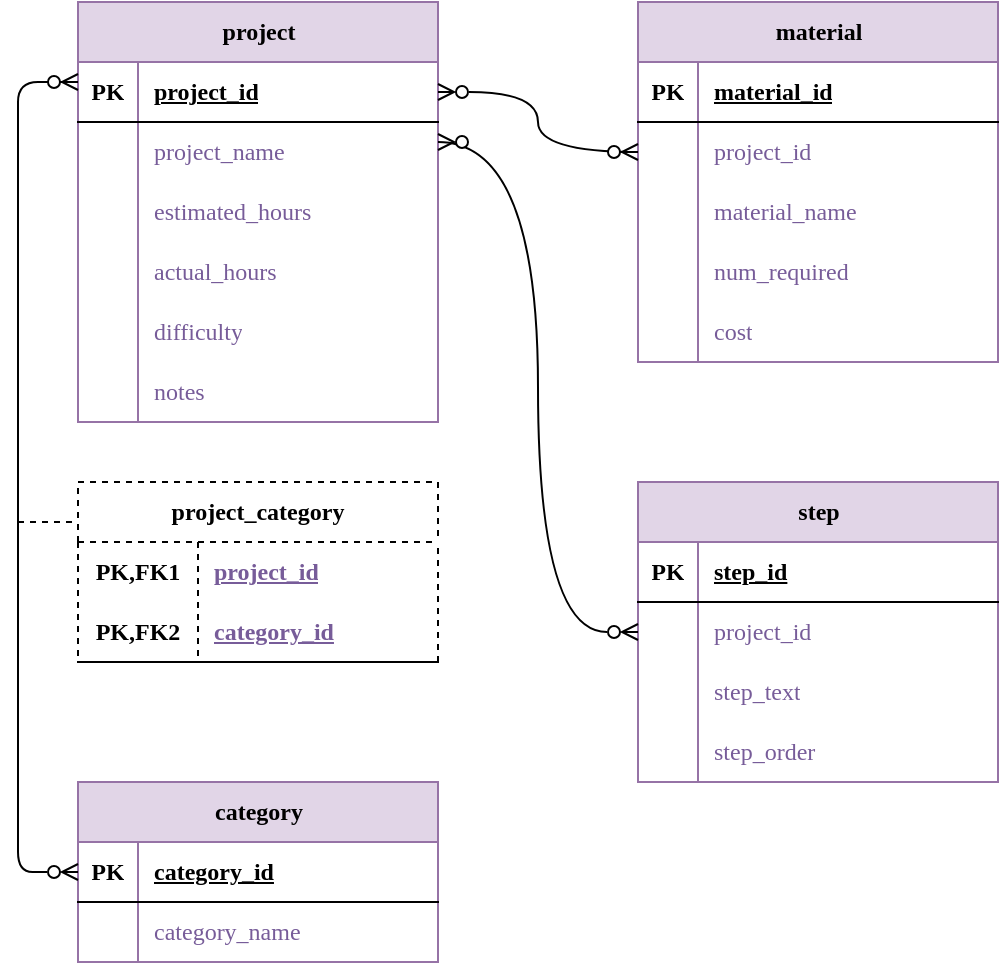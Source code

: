 <mxfile version="21.2.1" type="device">
  <diagram name="Page-1" id="pzcDLendop_btWF9SKgL">
    <mxGraphModel dx="1050" dy="621" grid="1" gridSize="10" guides="1" tooltips="1" connect="1" arrows="1" fold="1" page="1" pageScale="1" pageWidth="827" pageHeight="1169" math="0" shadow="0">
      <root>
        <mxCell id="0" />
        <mxCell id="1" parent="0" />
        <mxCell id="HXFpmA459Xm4m_ooiVOO-1" value="project" style="shape=table;startSize=30;container=1;collapsible=1;childLayout=tableLayout;fixedRows=1;rowLines=0;fontStyle=1;align=center;resizeLast=1;html=1;fillColor=#e1d5e7;strokeColor=#9673a6;fontFamily=Georgia;" vertex="1" parent="1">
          <mxGeometry x="80" y="80" width="180" height="210" as="geometry" />
        </mxCell>
        <mxCell id="HXFpmA459Xm4m_ooiVOO-2" value="" style="shape=tableRow;horizontal=0;startSize=0;swimlaneHead=0;swimlaneBody=0;fillColor=none;collapsible=0;dropTarget=0;points=[[0,0.5],[1,0.5]];portConstraint=eastwest;top=0;left=0;right=0;bottom=1;fontFamily=Georgia;" vertex="1" parent="HXFpmA459Xm4m_ooiVOO-1">
          <mxGeometry y="30" width="180" height="30" as="geometry" />
        </mxCell>
        <mxCell id="HXFpmA459Xm4m_ooiVOO-3" value="PK" style="shape=partialRectangle;connectable=0;fillColor=none;top=0;left=0;bottom=0;right=0;fontStyle=1;overflow=hidden;whiteSpace=wrap;html=1;fontFamily=Georgia;" vertex="1" parent="HXFpmA459Xm4m_ooiVOO-2">
          <mxGeometry width="30" height="30" as="geometry">
            <mxRectangle width="30" height="30" as="alternateBounds" />
          </mxGeometry>
        </mxCell>
        <mxCell id="HXFpmA459Xm4m_ooiVOO-4" value="project_id" style="shape=partialRectangle;connectable=0;fillColor=none;top=0;left=0;bottom=0;right=0;align=left;spacingLeft=6;fontStyle=5;overflow=hidden;whiteSpace=wrap;html=1;fontFamily=Georgia;" vertex="1" parent="HXFpmA459Xm4m_ooiVOO-2">
          <mxGeometry x="30" width="150" height="30" as="geometry">
            <mxRectangle width="150" height="30" as="alternateBounds" />
          </mxGeometry>
        </mxCell>
        <mxCell id="HXFpmA459Xm4m_ooiVOO-5" value="" style="shape=tableRow;horizontal=0;startSize=0;swimlaneHead=0;swimlaneBody=0;fillColor=none;collapsible=0;dropTarget=0;points=[[0,0.5],[1,0.5]];portConstraint=eastwest;top=0;left=0;right=0;bottom=0;fontFamily=Georgia;" vertex="1" parent="HXFpmA459Xm4m_ooiVOO-1">
          <mxGeometry y="60" width="180" height="30" as="geometry" />
        </mxCell>
        <mxCell id="HXFpmA459Xm4m_ooiVOO-6" value="" style="shape=partialRectangle;connectable=0;fillColor=none;top=0;left=0;bottom=0;right=0;editable=1;overflow=hidden;whiteSpace=wrap;html=1;fontFamily=Georgia;" vertex="1" parent="HXFpmA459Xm4m_ooiVOO-5">
          <mxGeometry width="30" height="30" as="geometry">
            <mxRectangle width="30" height="30" as="alternateBounds" />
          </mxGeometry>
        </mxCell>
        <mxCell id="HXFpmA459Xm4m_ooiVOO-7" value="project_name" style="shape=partialRectangle;connectable=0;fillColor=none;top=0;left=0;bottom=0;right=0;align=left;spacingLeft=6;overflow=hidden;whiteSpace=wrap;html=1;fontFamily=Georgia;fontColor=#775C99;" vertex="1" parent="HXFpmA459Xm4m_ooiVOO-5">
          <mxGeometry x="30" width="150" height="30" as="geometry">
            <mxRectangle width="150" height="30" as="alternateBounds" />
          </mxGeometry>
        </mxCell>
        <mxCell id="HXFpmA459Xm4m_ooiVOO-8" value="" style="shape=tableRow;horizontal=0;startSize=0;swimlaneHead=0;swimlaneBody=0;fillColor=none;collapsible=0;dropTarget=0;points=[[0,0.5],[1,0.5]];portConstraint=eastwest;top=0;left=0;right=0;bottom=0;fontFamily=Georgia;" vertex="1" parent="HXFpmA459Xm4m_ooiVOO-1">
          <mxGeometry y="90" width="180" height="30" as="geometry" />
        </mxCell>
        <mxCell id="HXFpmA459Xm4m_ooiVOO-9" value="" style="shape=partialRectangle;connectable=0;fillColor=none;top=0;left=0;bottom=0;right=0;editable=1;overflow=hidden;whiteSpace=wrap;html=1;fontFamily=Georgia;" vertex="1" parent="HXFpmA459Xm4m_ooiVOO-8">
          <mxGeometry width="30" height="30" as="geometry">
            <mxRectangle width="30" height="30" as="alternateBounds" />
          </mxGeometry>
        </mxCell>
        <mxCell id="HXFpmA459Xm4m_ooiVOO-10" value="estimated_hours" style="shape=partialRectangle;connectable=0;fillColor=none;top=0;left=0;bottom=0;right=0;align=left;spacingLeft=6;overflow=hidden;whiteSpace=wrap;html=1;fontFamily=Georgia;fontColor=#775C99;" vertex="1" parent="HXFpmA459Xm4m_ooiVOO-8">
          <mxGeometry x="30" width="150" height="30" as="geometry">
            <mxRectangle width="150" height="30" as="alternateBounds" />
          </mxGeometry>
        </mxCell>
        <mxCell id="HXFpmA459Xm4m_ooiVOO-11" value="" style="shape=tableRow;horizontal=0;startSize=0;swimlaneHead=0;swimlaneBody=0;fillColor=none;collapsible=0;dropTarget=0;points=[[0,0.5],[1,0.5]];portConstraint=eastwest;top=0;left=0;right=0;bottom=0;fontFamily=Georgia;" vertex="1" parent="HXFpmA459Xm4m_ooiVOO-1">
          <mxGeometry y="120" width="180" height="30" as="geometry" />
        </mxCell>
        <mxCell id="HXFpmA459Xm4m_ooiVOO-12" value="" style="shape=partialRectangle;connectable=0;fillColor=none;top=0;left=0;bottom=0;right=0;editable=1;overflow=hidden;whiteSpace=wrap;html=1;fontFamily=Georgia;" vertex="1" parent="HXFpmA459Xm4m_ooiVOO-11">
          <mxGeometry width="30" height="30" as="geometry">
            <mxRectangle width="30" height="30" as="alternateBounds" />
          </mxGeometry>
        </mxCell>
        <mxCell id="HXFpmA459Xm4m_ooiVOO-13" value="actual_hours" style="shape=partialRectangle;connectable=0;fillColor=none;top=0;left=0;bottom=0;right=0;align=left;spacingLeft=6;overflow=hidden;whiteSpace=wrap;html=1;fontFamily=Georgia;fontColor=#775C99;" vertex="1" parent="HXFpmA459Xm4m_ooiVOO-11">
          <mxGeometry x="30" width="150" height="30" as="geometry">
            <mxRectangle width="150" height="30" as="alternateBounds" />
          </mxGeometry>
        </mxCell>
        <mxCell id="HXFpmA459Xm4m_ooiVOO-20" style="shape=tableRow;horizontal=0;startSize=0;swimlaneHead=0;swimlaneBody=0;fillColor=none;collapsible=0;dropTarget=0;points=[[0,0.5],[1,0.5]];portConstraint=eastwest;top=0;left=0;right=0;bottom=0;fontFamily=Georgia;" vertex="1" parent="HXFpmA459Xm4m_ooiVOO-1">
          <mxGeometry y="150" width="180" height="30" as="geometry" />
        </mxCell>
        <mxCell id="HXFpmA459Xm4m_ooiVOO-21" style="shape=partialRectangle;connectable=0;fillColor=none;top=0;left=0;bottom=0;right=0;editable=1;overflow=hidden;whiteSpace=wrap;html=1;fontFamily=Georgia;" vertex="1" parent="HXFpmA459Xm4m_ooiVOO-20">
          <mxGeometry width="30" height="30" as="geometry">
            <mxRectangle width="30" height="30" as="alternateBounds" />
          </mxGeometry>
        </mxCell>
        <mxCell id="HXFpmA459Xm4m_ooiVOO-22" value="difficulty" style="shape=partialRectangle;connectable=0;fillColor=none;top=0;left=0;bottom=0;right=0;align=left;spacingLeft=6;overflow=hidden;whiteSpace=wrap;html=1;fontFamily=Georgia;fontColor=#775C99;" vertex="1" parent="HXFpmA459Xm4m_ooiVOO-20">
          <mxGeometry x="30" width="150" height="30" as="geometry">
            <mxRectangle width="150" height="30" as="alternateBounds" />
          </mxGeometry>
        </mxCell>
        <mxCell id="HXFpmA459Xm4m_ooiVOO-17" style="shape=tableRow;horizontal=0;startSize=0;swimlaneHead=0;swimlaneBody=0;fillColor=none;collapsible=0;dropTarget=0;points=[[0,0.5],[1,0.5]];portConstraint=eastwest;top=0;left=0;right=0;bottom=0;fontFamily=Georgia;" vertex="1" parent="HXFpmA459Xm4m_ooiVOO-1">
          <mxGeometry y="180" width="180" height="30" as="geometry" />
        </mxCell>
        <mxCell id="HXFpmA459Xm4m_ooiVOO-18" style="shape=partialRectangle;connectable=0;fillColor=none;top=0;left=0;bottom=0;right=0;editable=1;overflow=hidden;whiteSpace=wrap;html=1;fontFamily=Georgia;" vertex="1" parent="HXFpmA459Xm4m_ooiVOO-17">
          <mxGeometry width="30" height="30" as="geometry">
            <mxRectangle width="30" height="30" as="alternateBounds" />
          </mxGeometry>
        </mxCell>
        <mxCell id="HXFpmA459Xm4m_ooiVOO-19" value="notes" style="shape=partialRectangle;connectable=0;fillColor=none;top=0;left=0;bottom=0;right=0;align=left;spacingLeft=6;overflow=hidden;whiteSpace=wrap;html=1;fontFamily=Georgia;fontColor=#775C99;" vertex="1" parent="HXFpmA459Xm4m_ooiVOO-17">
          <mxGeometry x="30" width="150" height="30" as="geometry">
            <mxRectangle width="150" height="30" as="alternateBounds" />
          </mxGeometry>
        </mxCell>
        <mxCell id="HXFpmA459Xm4m_ooiVOO-26" value="material" style="shape=table;startSize=30;container=1;collapsible=1;childLayout=tableLayout;fixedRows=1;rowLines=0;fontStyle=1;align=center;resizeLast=1;html=1;fillColor=#e1d5e7;strokeColor=#9673a6;fontFamily=Georgia;" vertex="1" parent="1">
          <mxGeometry x="360" y="80" width="180" height="180" as="geometry" />
        </mxCell>
        <mxCell id="HXFpmA459Xm4m_ooiVOO-27" value="" style="shape=tableRow;horizontal=0;startSize=0;swimlaneHead=0;swimlaneBody=0;fillColor=none;collapsible=0;dropTarget=0;points=[[0,0.5],[1,0.5]];portConstraint=eastwest;top=0;left=0;right=0;bottom=1;fontFamily=Georgia;" vertex="1" parent="HXFpmA459Xm4m_ooiVOO-26">
          <mxGeometry y="30" width="180" height="30" as="geometry" />
        </mxCell>
        <mxCell id="HXFpmA459Xm4m_ooiVOO-28" value="PK" style="shape=partialRectangle;connectable=0;fillColor=none;top=0;left=0;bottom=0;right=0;fontStyle=1;overflow=hidden;whiteSpace=wrap;html=1;fontFamily=Georgia;" vertex="1" parent="HXFpmA459Xm4m_ooiVOO-27">
          <mxGeometry width="30" height="30" as="geometry">
            <mxRectangle width="30" height="30" as="alternateBounds" />
          </mxGeometry>
        </mxCell>
        <mxCell id="HXFpmA459Xm4m_ooiVOO-29" value="material_id" style="shape=partialRectangle;connectable=0;fillColor=none;top=0;left=0;bottom=0;right=0;align=left;spacingLeft=6;fontStyle=5;overflow=hidden;whiteSpace=wrap;html=1;fontFamily=Georgia;strokeColor=default;" vertex="1" parent="HXFpmA459Xm4m_ooiVOO-27">
          <mxGeometry x="30" width="150" height="30" as="geometry">
            <mxRectangle width="150" height="30" as="alternateBounds" />
          </mxGeometry>
        </mxCell>
        <mxCell id="HXFpmA459Xm4m_ooiVOO-30" value="" style="shape=tableRow;horizontal=0;startSize=0;swimlaneHead=0;swimlaneBody=0;fillColor=none;collapsible=0;dropTarget=0;points=[[0,0.5],[1,0.5]];portConstraint=eastwest;top=0;left=0;right=0;bottom=0;fontFamily=Georgia;" vertex="1" parent="HXFpmA459Xm4m_ooiVOO-26">
          <mxGeometry y="60" width="180" height="30" as="geometry" />
        </mxCell>
        <mxCell id="HXFpmA459Xm4m_ooiVOO-31" value="" style="shape=partialRectangle;connectable=0;fillColor=none;top=0;left=0;bottom=0;right=0;editable=1;overflow=hidden;whiteSpace=wrap;html=1;fontFamily=Georgia;" vertex="1" parent="HXFpmA459Xm4m_ooiVOO-30">
          <mxGeometry width="30" height="30" as="geometry">
            <mxRectangle width="30" height="30" as="alternateBounds" />
          </mxGeometry>
        </mxCell>
        <mxCell id="HXFpmA459Xm4m_ooiVOO-32" value="project_id" style="shape=partialRectangle;connectable=0;fillColor=none;top=0;left=0;bottom=0;right=0;align=left;spacingLeft=6;overflow=hidden;whiteSpace=wrap;html=1;fontFamily=Georgia;fontColor=#775C99;" vertex="1" parent="HXFpmA459Xm4m_ooiVOO-30">
          <mxGeometry x="30" width="150" height="30" as="geometry">
            <mxRectangle width="150" height="30" as="alternateBounds" />
          </mxGeometry>
        </mxCell>
        <mxCell id="HXFpmA459Xm4m_ooiVOO-33" value="" style="shape=tableRow;horizontal=0;startSize=0;swimlaneHead=0;swimlaneBody=0;fillColor=none;collapsible=0;dropTarget=0;points=[[0,0.5],[1,0.5]];portConstraint=eastwest;top=0;left=0;right=0;bottom=0;fontFamily=Georgia;" vertex="1" parent="HXFpmA459Xm4m_ooiVOO-26">
          <mxGeometry y="90" width="180" height="30" as="geometry" />
        </mxCell>
        <mxCell id="HXFpmA459Xm4m_ooiVOO-34" value="" style="shape=partialRectangle;connectable=0;fillColor=none;top=0;left=0;bottom=0;right=0;editable=1;overflow=hidden;whiteSpace=wrap;html=1;fontFamily=Georgia;" vertex="1" parent="HXFpmA459Xm4m_ooiVOO-33">
          <mxGeometry width="30" height="30" as="geometry">
            <mxRectangle width="30" height="30" as="alternateBounds" />
          </mxGeometry>
        </mxCell>
        <mxCell id="HXFpmA459Xm4m_ooiVOO-35" value="material_name" style="shape=partialRectangle;connectable=0;fillColor=none;top=0;left=0;bottom=0;right=0;align=left;spacingLeft=6;overflow=hidden;whiteSpace=wrap;html=1;fontFamily=Georgia;fontColor=#775C99;" vertex="1" parent="HXFpmA459Xm4m_ooiVOO-33">
          <mxGeometry x="30" width="150" height="30" as="geometry">
            <mxRectangle width="150" height="30" as="alternateBounds" />
          </mxGeometry>
        </mxCell>
        <mxCell id="HXFpmA459Xm4m_ooiVOO-36" value="" style="shape=tableRow;horizontal=0;startSize=0;swimlaneHead=0;swimlaneBody=0;fillColor=none;collapsible=0;dropTarget=0;points=[[0,0.5],[1,0.5]];portConstraint=eastwest;top=0;left=0;right=0;bottom=0;fontFamily=Georgia;" vertex="1" parent="HXFpmA459Xm4m_ooiVOO-26">
          <mxGeometry y="120" width="180" height="30" as="geometry" />
        </mxCell>
        <mxCell id="HXFpmA459Xm4m_ooiVOO-37" value="" style="shape=partialRectangle;connectable=0;fillColor=none;top=0;left=0;bottom=0;right=0;editable=1;overflow=hidden;whiteSpace=wrap;html=1;fontFamily=Georgia;" vertex="1" parent="HXFpmA459Xm4m_ooiVOO-36">
          <mxGeometry width="30" height="30" as="geometry">
            <mxRectangle width="30" height="30" as="alternateBounds" />
          </mxGeometry>
        </mxCell>
        <mxCell id="HXFpmA459Xm4m_ooiVOO-38" value="num_required" style="shape=partialRectangle;connectable=0;fillColor=none;top=0;left=0;bottom=0;right=0;align=left;spacingLeft=6;overflow=hidden;whiteSpace=wrap;html=1;fontFamily=Georgia;fontColor=#775C99;" vertex="1" parent="HXFpmA459Xm4m_ooiVOO-36">
          <mxGeometry x="30" width="150" height="30" as="geometry">
            <mxRectangle width="150" height="30" as="alternateBounds" />
          </mxGeometry>
        </mxCell>
        <mxCell id="HXFpmA459Xm4m_ooiVOO-39" style="shape=tableRow;horizontal=0;startSize=0;swimlaneHead=0;swimlaneBody=0;fillColor=none;collapsible=0;dropTarget=0;points=[[0,0.5],[1,0.5]];portConstraint=eastwest;top=0;left=0;right=0;bottom=0;fontFamily=Georgia;" vertex="1" parent="HXFpmA459Xm4m_ooiVOO-26">
          <mxGeometry y="150" width="180" height="30" as="geometry" />
        </mxCell>
        <mxCell id="HXFpmA459Xm4m_ooiVOO-40" style="shape=partialRectangle;connectable=0;fillColor=none;top=0;left=0;bottom=0;right=0;editable=1;overflow=hidden;whiteSpace=wrap;html=1;fontFamily=Georgia;" vertex="1" parent="HXFpmA459Xm4m_ooiVOO-39">
          <mxGeometry width="30" height="30" as="geometry">
            <mxRectangle width="30" height="30" as="alternateBounds" />
          </mxGeometry>
        </mxCell>
        <mxCell id="HXFpmA459Xm4m_ooiVOO-41" value="cost" style="shape=partialRectangle;connectable=0;fillColor=none;top=0;left=0;bottom=0;right=0;align=left;spacingLeft=6;overflow=hidden;whiteSpace=wrap;html=1;fontFamily=Georgia;fontColor=#775C99;" vertex="1" parent="HXFpmA459Xm4m_ooiVOO-39">
          <mxGeometry x="30" width="150" height="30" as="geometry">
            <mxRectangle width="150" height="30" as="alternateBounds" />
          </mxGeometry>
        </mxCell>
        <mxCell id="HXFpmA459Xm4m_ooiVOO-42" value="project_category" style="shape=table;startSize=30;container=1;collapsible=1;childLayout=tableLayout;fixedRows=1;rowLines=0;fontStyle=1;align=center;resizeLast=1;html=1;whiteSpace=wrap;dashed=1;fontFamily=Georgia;" vertex="1" parent="1">
          <mxGeometry x="80" y="320" width="180" height="90" as="geometry" />
        </mxCell>
        <mxCell id="HXFpmA459Xm4m_ooiVOO-43" value="" style="shape=tableRow;horizontal=0;startSize=0;swimlaneHead=0;swimlaneBody=0;fillColor=none;collapsible=0;dropTarget=0;points=[[0,0.5],[1,0.5]];portConstraint=eastwest;top=0;left=0;right=0;bottom=0;html=1;fontFamily=Georgia;" vertex="1" parent="HXFpmA459Xm4m_ooiVOO-42">
          <mxGeometry y="30" width="180" height="30" as="geometry" />
        </mxCell>
        <mxCell id="HXFpmA459Xm4m_ooiVOO-44" value="PK,FK1" style="shape=partialRectangle;connectable=0;fillColor=none;top=0;left=0;bottom=0;right=0;fontStyle=1;overflow=hidden;html=1;whiteSpace=wrap;fontFamily=Georgia;" vertex="1" parent="HXFpmA459Xm4m_ooiVOO-43">
          <mxGeometry width="60" height="30" as="geometry">
            <mxRectangle width="60" height="30" as="alternateBounds" />
          </mxGeometry>
        </mxCell>
        <mxCell id="HXFpmA459Xm4m_ooiVOO-45" value="project_id" style="shape=partialRectangle;connectable=0;fillColor=none;top=0;left=0;bottom=0;right=0;align=left;spacingLeft=6;fontStyle=5;overflow=hidden;html=1;whiteSpace=wrap;fontFamily=Georgia;fontColor=#775C99;" vertex="1" parent="HXFpmA459Xm4m_ooiVOO-43">
          <mxGeometry x="60" width="120" height="30" as="geometry">
            <mxRectangle width="120" height="30" as="alternateBounds" />
          </mxGeometry>
        </mxCell>
        <mxCell id="HXFpmA459Xm4m_ooiVOO-46" value="" style="shape=tableRow;horizontal=0;startSize=0;swimlaneHead=0;swimlaneBody=0;fillColor=none;collapsible=0;dropTarget=0;points=[[0,0.5],[1,0.5]];portConstraint=eastwest;top=0;left=0;right=0;bottom=1;html=1;fontFamily=Georgia;" vertex="1" parent="HXFpmA459Xm4m_ooiVOO-42">
          <mxGeometry y="60" width="180" height="30" as="geometry" />
        </mxCell>
        <mxCell id="HXFpmA459Xm4m_ooiVOO-47" value="PK,FK2" style="shape=partialRectangle;connectable=0;fillColor=none;top=0;left=0;bottom=0;right=0;fontStyle=1;overflow=hidden;html=1;whiteSpace=wrap;fontFamily=Georgia;" vertex="1" parent="HXFpmA459Xm4m_ooiVOO-46">
          <mxGeometry width="60" height="30" as="geometry">
            <mxRectangle width="60" height="30" as="alternateBounds" />
          </mxGeometry>
        </mxCell>
        <mxCell id="HXFpmA459Xm4m_ooiVOO-48" value="category_id" style="shape=partialRectangle;connectable=0;fillColor=none;top=0;left=0;bottom=0;right=0;align=left;spacingLeft=6;fontStyle=5;overflow=hidden;html=1;whiteSpace=wrap;fontFamily=Georgia;fontColor=#775C99;" vertex="1" parent="HXFpmA459Xm4m_ooiVOO-46">
          <mxGeometry x="60" width="120" height="30" as="geometry">
            <mxRectangle width="120" height="30" as="alternateBounds" />
          </mxGeometry>
        </mxCell>
        <mxCell id="HXFpmA459Xm4m_ooiVOO-55" value="step" style="shape=table;startSize=30;container=1;collapsible=1;childLayout=tableLayout;fixedRows=1;rowLines=0;fontStyle=1;align=center;resizeLast=1;html=1;fillColor=#e1d5e7;strokeColor=#9673a6;fontFamily=Georgia;" vertex="1" parent="1">
          <mxGeometry x="360" y="320" width="180" height="150" as="geometry" />
        </mxCell>
        <mxCell id="HXFpmA459Xm4m_ooiVOO-56" value="" style="shape=tableRow;horizontal=0;startSize=0;swimlaneHead=0;swimlaneBody=0;fillColor=none;collapsible=0;dropTarget=0;points=[[0,0.5],[1,0.5]];portConstraint=eastwest;top=0;left=0;right=0;bottom=1;fontFamily=Georgia;" vertex="1" parent="HXFpmA459Xm4m_ooiVOO-55">
          <mxGeometry y="30" width="180" height="30" as="geometry" />
        </mxCell>
        <mxCell id="HXFpmA459Xm4m_ooiVOO-57" value="PK" style="shape=partialRectangle;connectable=0;fillColor=none;top=0;left=0;bottom=0;right=0;fontStyle=1;overflow=hidden;whiteSpace=wrap;html=1;fontFamily=Georgia;" vertex="1" parent="HXFpmA459Xm4m_ooiVOO-56">
          <mxGeometry width="30" height="30" as="geometry">
            <mxRectangle width="30" height="30" as="alternateBounds" />
          </mxGeometry>
        </mxCell>
        <mxCell id="HXFpmA459Xm4m_ooiVOO-58" value="step_id" style="shape=partialRectangle;connectable=0;fillColor=none;top=0;left=0;bottom=0;right=0;align=left;spacingLeft=6;fontStyle=5;overflow=hidden;whiteSpace=wrap;html=1;fontFamily=Georgia;" vertex="1" parent="HXFpmA459Xm4m_ooiVOO-56">
          <mxGeometry x="30" width="150" height="30" as="geometry">
            <mxRectangle width="150" height="30" as="alternateBounds" />
          </mxGeometry>
        </mxCell>
        <mxCell id="HXFpmA459Xm4m_ooiVOO-59" value="" style="shape=tableRow;horizontal=0;startSize=0;swimlaneHead=0;swimlaneBody=0;fillColor=none;collapsible=0;dropTarget=0;points=[[0,0.5],[1,0.5]];portConstraint=eastwest;top=0;left=0;right=0;bottom=0;fontFamily=Georgia;" vertex="1" parent="HXFpmA459Xm4m_ooiVOO-55">
          <mxGeometry y="60" width="180" height="30" as="geometry" />
        </mxCell>
        <mxCell id="HXFpmA459Xm4m_ooiVOO-60" value="" style="shape=partialRectangle;connectable=0;fillColor=none;top=0;left=0;bottom=0;right=0;editable=1;overflow=hidden;whiteSpace=wrap;html=1;fontFamily=Georgia;" vertex="1" parent="HXFpmA459Xm4m_ooiVOO-59">
          <mxGeometry width="30" height="30" as="geometry">
            <mxRectangle width="30" height="30" as="alternateBounds" />
          </mxGeometry>
        </mxCell>
        <mxCell id="HXFpmA459Xm4m_ooiVOO-61" value="project_id" style="shape=partialRectangle;connectable=0;fillColor=none;top=0;left=0;bottom=0;right=0;align=left;spacingLeft=6;overflow=hidden;whiteSpace=wrap;html=1;fontFamily=Georgia;fontColor=#775C99;" vertex="1" parent="HXFpmA459Xm4m_ooiVOO-59">
          <mxGeometry x="30" width="150" height="30" as="geometry">
            <mxRectangle width="150" height="30" as="alternateBounds" />
          </mxGeometry>
        </mxCell>
        <mxCell id="HXFpmA459Xm4m_ooiVOO-62" value="" style="shape=tableRow;horizontal=0;startSize=0;swimlaneHead=0;swimlaneBody=0;fillColor=none;collapsible=0;dropTarget=0;points=[[0,0.5],[1,0.5]];portConstraint=eastwest;top=0;left=0;right=0;bottom=0;fontFamily=Georgia;" vertex="1" parent="HXFpmA459Xm4m_ooiVOO-55">
          <mxGeometry y="90" width="180" height="30" as="geometry" />
        </mxCell>
        <mxCell id="HXFpmA459Xm4m_ooiVOO-63" value="" style="shape=partialRectangle;connectable=0;fillColor=none;top=0;left=0;bottom=0;right=0;editable=1;overflow=hidden;whiteSpace=wrap;html=1;fontFamily=Georgia;" vertex="1" parent="HXFpmA459Xm4m_ooiVOO-62">
          <mxGeometry width="30" height="30" as="geometry">
            <mxRectangle width="30" height="30" as="alternateBounds" />
          </mxGeometry>
        </mxCell>
        <mxCell id="HXFpmA459Xm4m_ooiVOO-64" value="step_text" style="shape=partialRectangle;connectable=0;fillColor=none;top=0;left=0;bottom=0;right=0;align=left;spacingLeft=6;overflow=hidden;whiteSpace=wrap;html=1;fontFamily=Georgia;fontColor=#775C99;" vertex="1" parent="HXFpmA459Xm4m_ooiVOO-62">
          <mxGeometry x="30" width="150" height="30" as="geometry">
            <mxRectangle width="150" height="30" as="alternateBounds" />
          </mxGeometry>
        </mxCell>
        <mxCell id="HXFpmA459Xm4m_ooiVOO-65" value="" style="shape=tableRow;horizontal=0;startSize=0;swimlaneHead=0;swimlaneBody=0;fillColor=none;collapsible=0;dropTarget=0;points=[[0,0.5],[1,0.5]];portConstraint=eastwest;top=0;left=0;right=0;bottom=0;fontFamily=Georgia;" vertex="1" parent="HXFpmA459Xm4m_ooiVOO-55">
          <mxGeometry y="120" width="180" height="30" as="geometry" />
        </mxCell>
        <mxCell id="HXFpmA459Xm4m_ooiVOO-66" value="" style="shape=partialRectangle;connectable=0;fillColor=none;top=0;left=0;bottom=0;right=0;editable=1;overflow=hidden;whiteSpace=wrap;html=1;fontFamily=Georgia;" vertex="1" parent="HXFpmA459Xm4m_ooiVOO-65">
          <mxGeometry width="30" height="30" as="geometry">
            <mxRectangle width="30" height="30" as="alternateBounds" />
          </mxGeometry>
        </mxCell>
        <mxCell id="HXFpmA459Xm4m_ooiVOO-67" value="step_order" style="shape=partialRectangle;connectable=0;fillColor=none;top=0;left=0;bottom=0;right=0;align=left;spacingLeft=6;overflow=hidden;whiteSpace=wrap;html=1;fontFamily=Georgia;fontColor=#775C99;" vertex="1" parent="HXFpmA459Xm4m_ooiVOO-65">
          <mxGeometry x="30" width="150" height="30" as="geometry">
            <mxRectangle width="150" height="30" as="alternateBounds" />
          </mxGeometry>
        </mxCell>
        <mxCell id="HXFpmA459Xm4m_ooiVOO-68" value="category" style="shape=table;startSize=30;container=1;collapsible=1;childLayout=tableLayout;fixedRows=1;rowLines=0;fontStyle=1;align=center;resizeLast=1;html=1;fillColor=#e1d5e7;strokeColor=#9673a6;fontFamily=Georgia;" vertex="1" parent="1">
          <mxGeometry x="80" y="470" width="180" height="90" as="geometry" />
        </mxCell>
        <mxCell id="HXFpmA459Xm4m_ooiVOO-69" value="" style="shape=tableRow;horizontal=0;startSize=0;swimlaneHead=0;swimlaneBody=0;fillColor=none;collapsible=0;dropTarget=0;points=[[0,0.5],[1,0.5]];portConstraint=eastwest;top=0;left=0;right=0;bottom=1;fontFamily=Georgia;" vertex="1" parent="HXFpmA459Xm4m_ooiVOO-68">
          <mxGeometry y="30" width="180" height="30" as="geometry" />
        </mxCell>
        <mxCell id="HXFpmA459Xm4m_ooiVOO-70" value="PK" style="shape=partialRectangle;connectable=0;fillColor=none;top=0;left=0;bottom=0;right=0;fontStyle=1;overflow=hidden;whiteSpace=wrap;html=1;fontFamily=Georgia;" vertex="1" parent="HXFpmA459Xm4m_ooiVOO-69">
          <mxGeometry width="30" height="30" as="geometry">
            <mxRectangle width="30" height="30" as="alternateBounds" />
          </mxGeometry>
        </mxCell>
        <mxCell id="HXFpmA459Xm4m_ooiVOO-71" value="category_id" style="shape=partialRectangle;connectable=0;fillColor=none;top=0;left=0;bottom=0;right=0;align=left;spacingLeft=6;fontStyle=5;overflow=hidden;whiteSpace=wrap;html=1;fontFamily=Georgia;" vertex="1" parent="HXFpmA459Xm4m_ooiVOO-69">
          <mxGeometry x="30" width="150" height="30" as="geometry">
            <mxRectangle width="150" height="30" as="alternateBounds" />
          </mxGeometry>
        </mxCell>
        <mxCell id="HXFpmA459Xm4m_ooiVOO-72" value="" style="shape=tableRow;horizontal=0;startSize=0;swimlaneHead=0;swimlaneBody=0;fillColor=none;collapsible=0;dropTarget=0;points=[[0,0.5],[1,0.5]];portConstraint=eastwest;top=0;left=0;right=0;bottom=0;fontFamily=Georgia;" vertex="1" parent="HXFpmA459Xm4m_ooiVOO-68">
          <mxGeometry y="60" width="180" height="30" as="geometry" />
        </mxCell>
        <mxCell id="HXFpmA459Xm4m_ooiVOO-73" value="" style="shape=partialRectangle;connectable=0;fillColor=none;top=0;left=0;bottom=0;right=0;editable=1;overflow=hidden;whiteSpace=wrap;html=1;fontFamily=Georgia;" vertex="1" parent="HXFpmA459Xm4m_ooiVOO-72">
          <mxGeometry width="30" height="30" as="geometry">
            <mxRectangle width="30" height="30" as="alternateBounds" />
          </mxGeometry>
        </mxCell>
        <mxCell id="HXFpmA459Xm4m_ooiVOO-74" value="category_name" style="shape=partialRectangle;connectable=0;fillColor=none;top=0;left=0;bottom=0;right=0;align=left;spacingLeft=6;overflow=hidden;whiteSpace=wrap;html=1;fontFamily=Georgia;fontColor=#775C99;" vertex="1" parent="HXFpmA459Xm4m_ooiVOO-72">
          <mxGeometry x="30" width="150" height="30" as="geometry">
            <mxRectangle width="150" height="30" as="alternateBounds" />
          </mxGeometry>
        </mxCell>
        <mxCell id="HXFpmA459Xm4m_ooiVOO-81" value="" style="fontSize=12;html=1;endArrow=ERzeroToMany;endFill=1;rounded=1;exitX=0;exitY=0.5;exitDx=0;exitDy=0;edgeStyle=orthogonalEdgeStyle;startArrow=ERzeroToMany;startFill=0;fontFamily=Georgia;" edge="1" parent="1" source="HXFpmA459Xm4m_ooiVOO-69">
          <mxGeometry width="100" height="100" relative="1" as="geometry">
            <mxPoint x="-20" y="220" as="sourcePoint" />
            <mxPoint x="80" y="120" as="targetPoint" />
            <Array as="points">
              <mxPoint x="50" y="515" />
              <mxPoint x="50" y="120" />
            </Array>
          </mxGeometry>
        </mxCell>
        <mxCell id="HXFpmA459Xm4m_ooiVOO-82" value="" style="endArrow=none;html=1;rounded=0;dashed=1;fontFamily=Georgia;" edge="1" parent="1">
          <mxGeometry relative="1" as="geometry">
            <mxPoint x="50" y="340" as="sourcePoint" />
            <mxPoint x="80" y="340" as="targetPoint" />
          </mxGeometry>
        </mxCell>
        <mxCell id="HXFpmA459Xm4m_ooiVOO-83" value="" style="edgeStyle=orthogonalEdgeStyle;fontSize=12;html=1;endArrow=ERzeroToMany;endFill=1;rounded=0;entryX=0;entryY=0.5;entryDx=0;entryDy=0;exitX=1;exitY=0.5;exitDx=0;exitDy=0;curved=1;startArrow=ERzeroToMany;startFill=0;fontFamily=Georgia;" edge="1" parent="1" source="HXFpmA459Xm4m_ooiVOO-2" target="HXFpmA459Xm4m_ooiVOO-30">
          <mxGeometry width="100" height="100" relative="1" as="geometry">
            <mxPoint x="360" y="360" as="sourcePoint" />
            <mxPoint x="460" y="260" as="targetPoint" />
          </mxGeometry>
        </mxCell>
        <mxCell id="HXFpmA459Xm4m_ooiVOO-84" value="" style="edgeStyle=orthogonalEdgeStyle;fontSize=12;html=1;endArrow=ERzeroToMany;endFill=1;rounded=0;curved=1;startArrow=ERzeroToMany;startFill=0;fontFamily=Georgia;" edge="1" parent="1">
          <mxGeometry width="100" height="100" relative="1" as="geometry">
            <mxPoint x="360" y="395" as="sourcePoint" />
            <mxPoint x="260" y="150" as="targetPoint" />
            <Array as="points">
              <mxPoint x="310" y="395" />
              <mxPoint x="310" y="150" />
            </Array>
          </mxGeometry>
        </mxCell>
      </root>
    </mxGraphModel>
  </diagram>
</mxfile>
